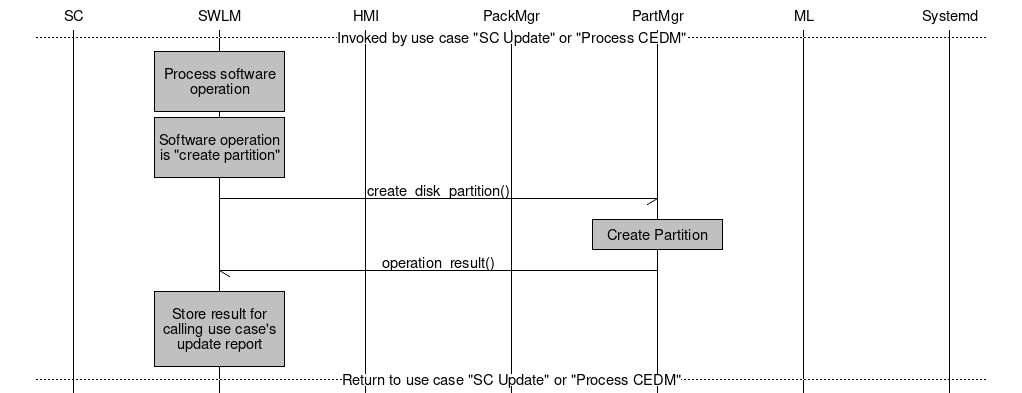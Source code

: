 #
#
# Sequence diagram description
#
# The sequence diagram description below is translated to
# a PNG image by mscgen (http://www.mcternan.me.uk/mscgen/)
# 
# Recompile updated diagrams to a png image with:
#  
#   mscgen -T png swm.msc
#

msc {
  width="1024";
  "SC",  "SWLM", "HMI", "PackMgr", "PartMgr", "ML", "Systemd";
  --- [ label="Invoked by use case \"SC Update\" or \"Process CEDM\""];
  "SWLM" box "SWLM" [ textbgcolour="silver", label = "\nProcess software operation\n" ];
  "SWLM" box "SWLM" [ textbgcolour="silver", label = "\nSoftware operation is \"create partition\"\n" ];
  "SWLM" -> "PartMgr" [ label = "create_disk_partition()" ];
  "PartMgr" box "PartMgr" [ textbgcolour="silver", label = "Create Partition" ];
  "PartMgr" -> "SWLM" [ label = "operation_result()" ];
  "SWLM" box "SWLM" [  textbgcolour="silver", label = "\nStore result for calling use case's update report\n" ];
  --- [ label = "Return to use case \"SC Update\" or \"Process CEDM\""];
}
